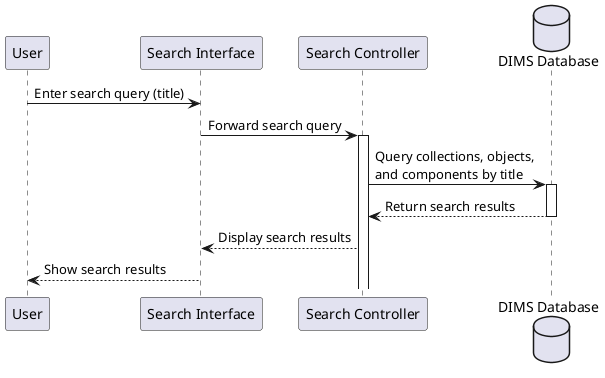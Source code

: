 @startuml
participant User
participant "Search Interface" as SI
participant "Search Controller" as SC
database "DIMS Database" as DB

User -> SI: Enter search query (title)
SI -> SC: Forward search query
activate SC

SC -> DB: Query collections, objects,\nand components by title
activate DB
DB --> SC: Return search results
deactivate DB

SC --> SI: Display search results
SI --> User: Show search results

@enduml